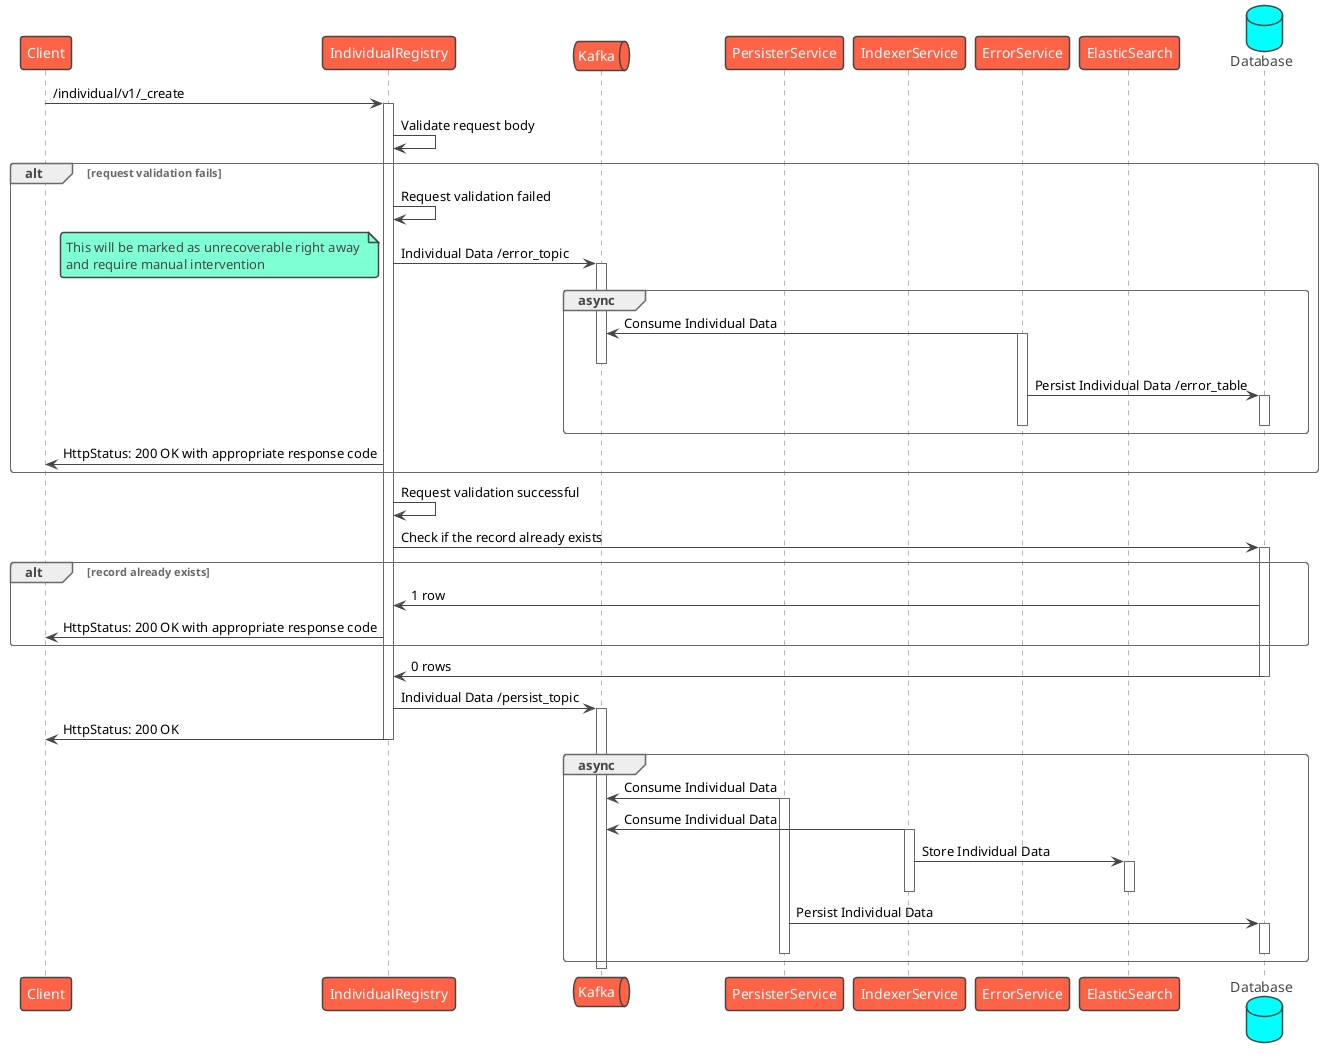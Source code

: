 @startuml Individual Registry - Create
!theme vibrant
participant Client as c
participant IndividualRegistry as ir
queue Kafka as k
participant PersisterService as prs
participant IndexerService as idx
participant ErrorService as es
participant ElasticSearch as el
database Database as db
c -> ir : /individual/v1/_create
activate ir
ir -> ir: Validate request body
alt request validation fails
    ir -> ir: Request validation failed
    ir -> k: Individual Data /error_topic
    note left
        This will be marked as unrecoverable right away 
        and require manual intervention
    end note
    activate k
    group async
        es -> k: Consume Individual Data
        activate es
        deactivate k
        es -> db: Persist Individual Data /error_table
        activate db
        deactivate db
        deactivate es
    end
    ir -> c: HttpStatus: 200 OK with appropriate response code
end
ir -> ir: Request validation successful
ir -> db: Check if the record already exists
alt record already exists
    activate db
    db -> ir: 1 row
    ir -> c: HttpStatus: 200 OK with appropriate response code
end
db -> ir: 0 rows
deactivate db
ir -> k: Individual Data /persist_topic
activate k
ir -> c: HttpStatus: 200 OK
deactivate ir
group async
    prs -> k: Consume Individual Data
    activate prs
    idx -> k: Consume Individual Data
    activate idx
    idx -> el: Store Individual Data
    activate el
    deactivate el
    deactivate idx
    prs -> db: Persist Individual Data
    activate db
    deactivate db
    deactivate prs
end
deactivate k
@enduml
